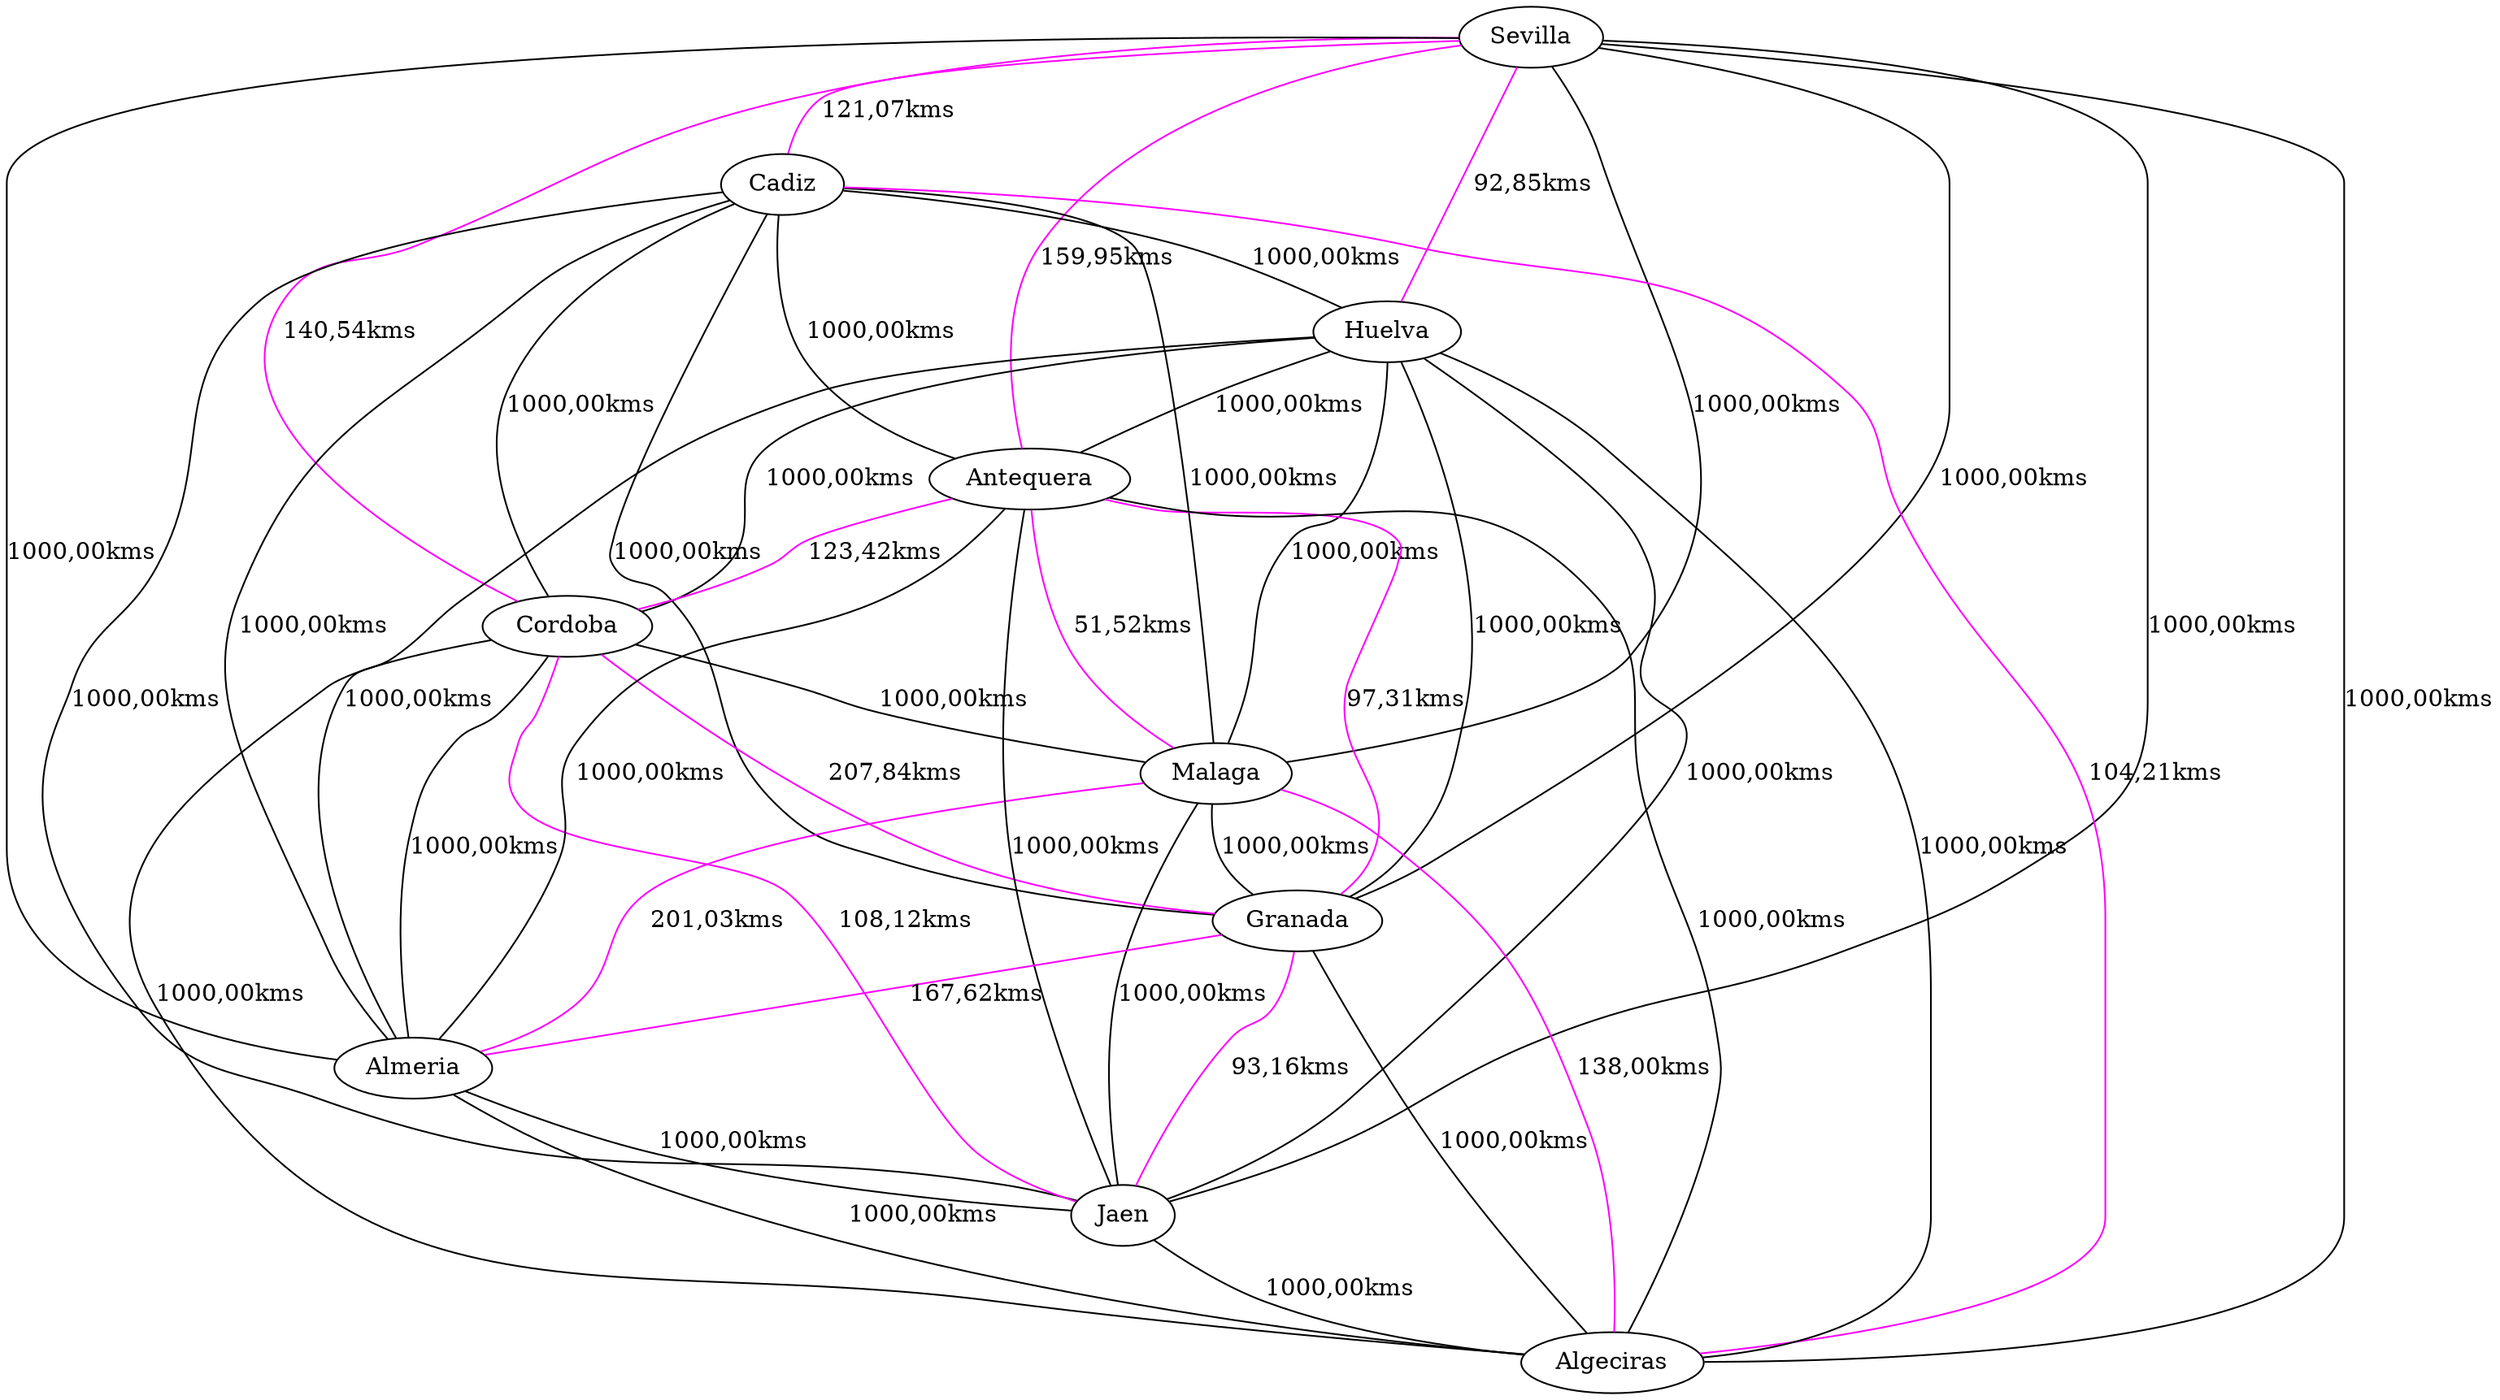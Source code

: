 strict graph G {
  1 [ label="Sevilla" ];
  2 [ label="Cadiz" ];
  3 [ label="Huelva" ];
  4 [ label="Cordoba" ];
  5 [ label="Malaga" ];
  6 [ label="Antequera" ];
  7 [ label="Almeria" ];
  8 [ label="Granada" ];
  9 [ label="Jaen" ];
  10 [ label="Algeciras" ];
  1 -- 3 [ label="92,85kms" color="magenta" ];
  1 -- 4 [ label="140,54kms" color="magenta" ];
  1 -- 2 [ label="121,07kms" color="magenta" ];
  1 -- 6 [ label="159,95kms" color="magenta" ];
  6 -- 8 [ label="97,31kms" color="magenta" ];
  6 -- 5 [ label="51,52kms" color="magenta" ];
  6 -- 4 [ label="123,42kms" color="magenta" ];
  5 -- 7 [ label="201,03kms" color="magenta" ];
  4 -- 9 [ label="108,12kms" color="magenta" ];
  4 -- 8 [ label="207,84kms" color="magenta" ];
  8 -- 7 [ label="167,62kms" color="magenta" ];
  8 -- 9 [ label="93,16kms" color="magenta" ];
  2 -- 10 [ label="104,21kms" color="magenta" ];
  10 -- 5 [ label="138,00kms" color="magenta" ];
  1 -- 5 [ label="1000,00kms" ];
  1 -- 7 [ label="1000,00kms" ];
  1 -- 8 [ label="1000,00kms" ];
  1 -- 9 [ label="1000,00kms" ];
  1 -- 10 [ label="1000,00kms" ];
  2 -- 3 [ label="1000,00kms" ];
  2 -- 4 [ label="1000,00kms" ];
  2 -- 5 [ label="1000,00kms" ];
  2 -- 6 [ label="1000,00kms" ];
  2 -- 7 [ label="1000,00kms" ];
  2 -- 8 [ label="1000,00kms" ];
  2 -- 9 [ label="1000,00kms" ];
  3 -- 2 [ label="1000,00kms" ];
  3 -- 4 [ label="1000,00kms" ];
  3 -- 5 [ label="1000,00kms" ];
  3 -- 6 [ label="1000,00kms" ];
  3 -- 7 [ label="1000,00kms" ];
  3 -- 8 [ label="1000,00kms" ];
  3 -- 9 [ label="1000,00kms" ];
  3 -- 10 [ label="1000,00kms" ];
  4 -- 2 [ label="1000,00kms" ];
  4 -- 3 [ label="1000,00kms" ];
  4 -- 5 [ label="1000,00kms" ];
  4 -- 7 [ label="1000,00kms" ];
  4 -- 10 [ label="1000,00kms" ];
  5 -- 1 [ label="1000,00kms" ];
  5 -- 2 [ label="1000,00kms" ];
  5 -- 3 [ label="1000,00kms" ];
  5 -- 4 [ label="1000,00kms" ];
  5 -- 8 [ label="1000,00kms" ];
  5 -- 9 [ label="1000,00kms" ];
  6 -- 2 [ label="1000,00kms" ];
  6 -- 3 [ label="1000,00kms" ];
  6 -- 7 [ label="1000,00kms" ];
  6 -- 9 [ label="1000,00kms" ];
  6 -- 10 [ label="1000,00kms" ];
  7 -- 1 [ label="1000,00kms" ];
  7 -- 2 [ label="1000,00kms" ];
  7 -- 3 [ label="1000,00kms" ];
  7 -- 4 [ label="1000,00kms" ];
  7 -- 6 [ label="1000,00kms" ];
  7 -- 9 [ label="1000,00kms" ];
  7 -- 10 [ label="1000,00kms" ];
  8 -- 1 [ label="1000,00kms" ];
  8 -- 2 [ label="1000,00kms" ];
  8 -- 3 [ label="1000,00kms" ];
  8 -- 5 [ label="1000,00kms" ];
  8 -- 10 [ label="1000,00kms" ];
  9 -- 1 [ label="1000,00kms" ];
  9 -- 2 [ label="1000,00kms" ];
  9 -- 3 [ label="1000,00kms" ];
  9 -- 5 [ label="1000,00kms" ];
  9 -- 6 [ label="1000,00kms" ];
  9 -- 7 [ label="1000,00kms" ];
  9 -- 10 [ label="1000,00kms" ];
  10 -- 1 [ label="1000,00kms" ];
  10 -- 3 [ label="1000,00kms" ];
  10 -- 4 [ label="1000,00kms" ];
  10 -- 6 [ label="1000,00kms" ];
  10 -- 7 [ label="1000,00kms" ];
  10 -- 8 [ label="1000,00kms" ];
  10 -- 9 [ label="1000,00kms" ];
}
